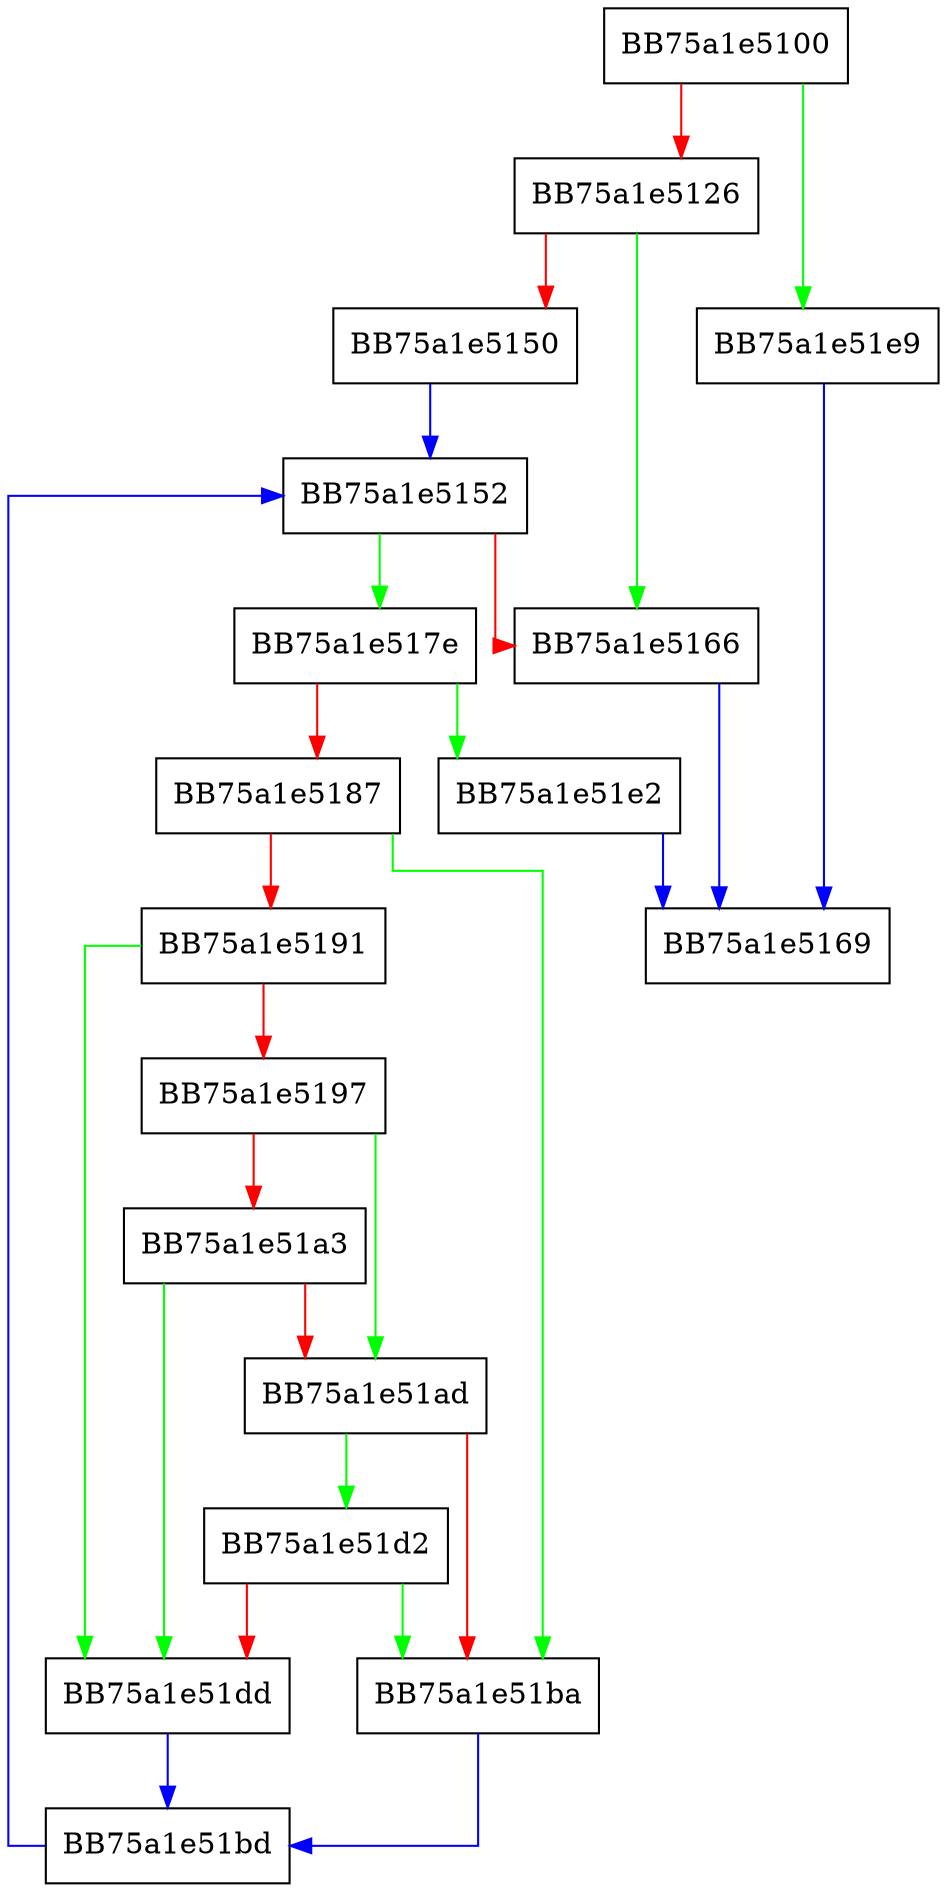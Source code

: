 digraph CheckSignedData {
  node [shape="box"];
  graph [splines=ortho];
  BB75a1e5100 -> BB75a1e51e9 [color="green"];
  BB75a1e5100 -> BB75a1e5126 [color="red"];
  BB75a1e5126 -> BB75a1e5166 [color="green"];
  BB75a1e5126 -> BB75a1e5150 [color="red"];
  BB75a1e5150 -> BB75a1e5152 [color="blue"];
  BB75a1e5152 -> BB75a1e517e [color="green"];
  BB75a1e5152 -> BB75a1e5166 [color="red"];
  BB75a1e5166 -> BB75a1e5169 [color="blue"];
  BB75a1e517e -> BB75a1e51e2 [color="green"];
  BB75a1e517e -> BB75a1e5187 [color="red"];
  BB75a1e5187 -> BB75a1e51ba [color="green"];
  BB75a1e5187 -> BB75a1e5191 [color="red"];
  BB75a1e5191 -> BB75a1e51dd [color="green"];
  BB75a1e5191 -> BB75a1e5197 [color="red"];
  BB75a1e5197 -> BB75a1e51ad [color="green"];
  BB75a1e5197 -> BB75a1e51a3 [color="red"];
  BB75a1e51a3 -> BB75a1e51dd [color="green"];
  BB75a1e51a3 -> BB75a1e51ad [color="red"];
  BB75a1e51ad -> BB75a1e51d2 [color="green"];
  BB75a1e51ad -> BB75a1e51ba [color="red"];
  BB75a1e51ba -> BB75a1e51bd [color="blue"];
  BB75a1e51bd -> BB75a1e5152 [color="blue"];
  BB75a1e51d2 -> BB75a1e51ba [color="green"];
  BB75a1e51d2 -> BB75a1e51dd [color="red"];
  BB75a1e51dd -> BB75a1e51bd [color="blue"];
  BB75a1e51e2 -> BB75a1e5169 [color="blue"];
  BB75a1e51e9 -> BB75a1e5169 [color="blue"];
}
